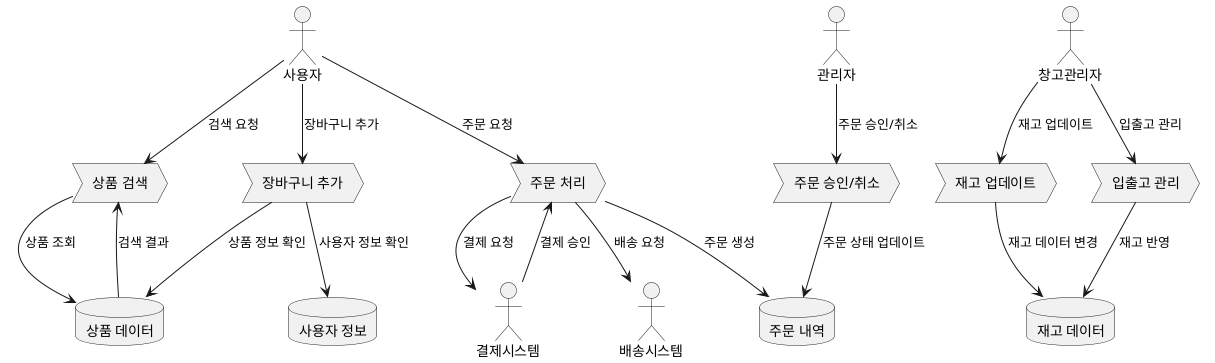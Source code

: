 @startuml

actor 사용자
actor 관리자
actor 창고관리자
actor 결제시스템
actor 배송시스템

database "사용자 정보" as D1

database "상품 데이터" as D2

database "주문 내역" as D3

database "재고 데이터" as D4

process "상품 검색" as P1
process "장바구니 추가" as P2
process "주문 처리" as P3
process "주문 승인/취소" as P4
process "재고 업데이트" as P5
process "입출고 관리" as P6

사용자 --> P1 : 검색 요청
P1 --> D2 : 상품 조회
D2 --> P1 : 검색 결과

사용자 --> P2 : 장바구니 추가
P2 --> D1 : 사용자 정보 확인
P2 --> D2 : 상품 정보 확인

사용자 --> P3 : 주문 요청
P3 --> D3 : 주문 생성
P3 --> 결제시스템 : 결제 요청
결제시스템 --> P3 : 결제 승인
P3 --> 배송시스템 : 배송 요청

관리자 --> P4 : 주문 승인/취소
P4 --> D3 : 주문 상태 업데이트

창고관리자 --> P5 : 재고 업데이트
P5 --> D4 : 재고 데이터 변경

창고관리자 --> P6 : 입출고 관리
P6 --> D4 : 재고 반영

@enduml
